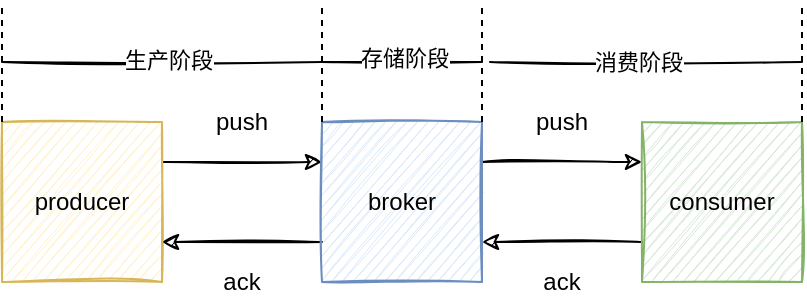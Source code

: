 <mxfile version="13.7.8" type="github">
  <diagram id="pNXdAo7Pc4O-7wH9SA8P" name="Page-1">
    <mxGraphModel dx="946" dy="538" grid="0" gridSize="10" guides="0" tooltips="1" connect="1" arrows="1" fold="1" page="1" pageScale="1" pageWidth="827" pageHeight="1169" math="0" shadow="0">
      <root>
        <mxCell id="0" />
        <mxCell id="1" parent="0" />
        <mxCell id="xaU1Ku10Dcmr4jGVHRPu-4" style="edgeStyle=orthogonalEdgeStyle;rounded=0;orthogonalLoop=1;jettySize=auto;html=1;exitX=1;exitY=0.25;exitDx=0;exitDy=0;entryX=0;entryY=0.25;entryDx=0;entryDy=0;sketch=1;" edge="1" parent="1" source="xaU1Ku10Dcmr4jGVHRPu-1" target="xaU1Ku10Dcmr4jGVHRPu-2">
          <mxGeometry relative="1" as="geometry" />
        </mxCell>
        <mxCell id="xaU1Ku10Dcmr4jGVHRPu-1" value="producer" style="whiteSpace=wrap;html=1;aspect=fixed;sketch=1;fillColor=#fff2cc;strokeColor=#d6b656;" vertex="1" parent="1">
          <mxGeometry x="130" y="220" width="80" height="80" as="geometry" />
        </mxCell>
        <mxCell id="xaU1Ku10Dcmr4jGVHRPu-5" style="edgeStyle=orthogonalEdgeStyle;rounded=0;orthogonalLoop=1;jettySize=auto;html=1;exitX=1;exitY=0.25;exitDx=0;exitDy=0;entryX=0;entryY=0.25;entryDx=0;entryDy=0;sketch=1;" edge="1" parent="1" source="xaU1Ku10Dcmr4jGVHRPu-2" target="xaU1Ku10Dcmr4jGVHRPu-3">
          <mxGeometry relative="1" as="geometry" />
        </mxCell>
        <mxCell id="xaU1Ku10Dcmr4jGVHRPu-25" style="edgeStyle=orthogonalEdgeStyle;rounded=0;sketch=1;orthogonalLoop=1;jettySize=auto;html=1;exitX=0;exitY=0.75;exitDx=0;exitDy=0;entryX=1;entryY=0.75;entryDx=0;entryDy=0;" edge="1" parent="1" source="xaU1Ku10Dcmr4jGVHRPu-2" target="xaU1Ku10Dcmr4jGVHRPu-1">
          <mxGeometry relative="1" as="geometry" />
        </mxCell>
        <mxCell id="xaU1Ku10Dcmr4jGVHRPu-2" value="broker" style="whiteSpace=wrap;html=1;aspect=fixed;sketch=1;fillColor=#dae8fc;strokeColor=#6c8ebf;" vertex="1" parent="1">
          <mxGeometry x="290" y="220" width="80" height="80" as="geometry" />
        </mxCell>
        <mxCell id="xaU1Ku10Dcmr4jGVHRPu-26" style="edgeStyle=orthogonalEdgeStyle;rounded=0;sketch=1;orthogonalLoop=1;jettySize=auto;html=1;exitX=0;exitY=0.75;exitDx=0;exitDy=0;entryX=1;entryY=0.75;entryDx=0;entryDy=0;" edge="1" parent="1" source="xaU1Ku10Dcmr4jGVHRPu-3" target="xaU1Ku10Dcmr4jGVHRPu-2">
          <mxGeometry relative="1" as="geometry" />
        </mxCell>
        <mxCell id="xaU1Ku10Dcmr4jGVHRPu-3" value="consumer" style="whiteSpace=wrap;html=1;aspect=fixed;sketch=1;fillColor=#d5e8d4;strokeColor=#82b366;" vertex="1" parent="1">
          <mxGeometry x="450" y="220" width="80" height="80" as="geometry" />
        </mxCell>
        <mxCell id="xaU1Ku10Dcmr4jGVHRPu-6" value="" style="endArrow=none;dashed=1;html=1;" edge="1" parent="1">
          <mxGeometry width="50" height="50" relative="1" as="geometry">
            <mxPoint x="290" y="220" as="sourcePoint" />
            <mxPoint x="290" y="160" as="targetPoint" />
          </mxGeometry>
        </mxCell>
        <mxCell id="xaU1Ku10Dcmr4jGVHRPu-7" value="" style="endArrow=none;dashed=1;html=1;" edge="1" parent="1">
          <mxGeometry width="50" height="50" relative="1" as="geometry">
            <mxPoint x="370" y="220" as="sourcePoint" />
            <mxPoint x="370" y="160" as="targetPoint" />
          </mxGeometry>
        </mxCell>
        <mxCell id="xaU1Ku10Dcmr4jGVHRPu-8" value="" style="endArrow=none;dashed=1;html=1;" edge="1" parent="1">
          <mxGeometry width="50" height="50" relative="1" as="geometry">
            <mxPoint x="130" y="220" as="sourcePoint" />
            <mxPoint x="130" y="160" as="targetPoint" />
          </mxGeometry>
        </mxCell>
        <mxCell id="xaU1Ku10Dcmr4jGVHRPu-9" value="" style="endArrow=none;dashed=1;html=1;" edge="1" parent="1">
          <mxGeometry width="50" height="50" relative="1" as="geometry">
            <mxPoint x="530" y="220" as="sourcePoint" />
            <mxPoint x="530" y="160" as="targetPoint" />
          </mxGeometry>
        </mxCell>
        <mxCell id="xaU1Ku10Dcmr4jGVHRPu-10" value="" style="endArrow=none;html=1;sketch=1;" edge="1" parent="1">
          <mxGeometry width="50" height="50" relative="1" as="geometry">
            <mxPoint x="130" y="190" as="sourcePoint" />
            <mxPoint x="290" y="190" as="targetPoint" />
          </mxGeometry>
        </mxCell>
        <mxCell id="xaU1Ku10Dcmr4jGVHRPu-21" value="生产阶段" style="edgeLabel;html=1;align=center;verticalAlign=middle;resizable=0;points=[];" vertex="1" connectable="0" parent="xaU1Ku10Dcmr4jGVHRPu-10">
          <mxGeometry x="0.037" y="1" relative="1" as="geometry">
            <mxPoint as="offset" />
          </mxGeometry>
        </mxCell>
        <mxCell id="xaU1Ku10Dcmr4jGVHRPu-15" value="" style="endArrow=none;html=1;sketch=1;" edge="1" parent="1">
          <mxGeometry width="50" height="50" relative="1" as="geometry">
            <mxPoint x="290" y="190" as="sourcePoint" />
            <mxPoint x="370" y="190" as="targetPoint" />
          </mxGeometry>
        </mxCell>
        <mxCell id="xaU1Ku10Dcmr4jGVHRPu-23" value="存储阶段" style="edgeLabel;html=1;align=center;verticalAlign=middle;resizable=0;points=[];" vertex="1" connectable="0" parent="xaU1Ku10Dcmr4jGVHRPu-15">
          <mxGeometry x="0.025" y="2" relative="1" as="geometry">
            <mxPoint as="offset" />
          </mxGeometry>
        </mxCell>
        <mxCell id="xaU1Ku10Dcmr4jGVHRPu-16" value="" style="endArrow=none;html=1;sketch=1;" edge="1" parent="1">
          <mxGeometry width="50" height="50" relative="1" as="geometry">
            <mxPoint x="374" y="190" as="sourcePoint" />
            <mxPoint x="530" y="190" as="targetPoint" />
          </mxGeometry>
        </mxCell>
        <mxCell id="xaU1Ku10Dcmr4jGVHRPu-24" value="消费阶段" style="edgeLabel;html=1;align=center;verticalAlign=middle;resizable=0;points=[];" vertex="1" connectable="0" parent="xaU1Ku10Dcmr4jGVHRPu-16">
          <mxGeometry x="-0.051" relative="1" as="geometry">
            <mxPoint as="offset" />
          </mxGeometry>
        </mxCell>
        <mxCell id="xaU1Ku10Dcmr4jGVHRPu-27" value="push" style="text;html=1;strokeColor=none;fillColor=none;align=center;verticalAlign=middle;whiteSpace=wrap;rounded=0;sketch=1;" vertex="1" parent="1">
          <mxGeometry x="230" y="210" width="40" height="20" as="geometry" />
        </mxCell>
        <mxCell id="xaU1Ku10Dcmr4jGVHRPu-28" value="push" style="text;html=1;strokeColor=none;fillColor=none;align=center;verticalAlign=middle;whiteSpace=wrap;rounded=0;sketch=1;" vertex="1" parent="1">
          <mxGeometry x="390" y="210" width="40" height="20" as="geometry" />
        </mxCell>
        <mxCell id="xaU1Ku10Dcmr4jGVHRPu-29" value="ack" style="text;html=1;strokeColor=none;fillColor=none;align=center;verticalAlign=middle;whiteSpace=wrap;rounded=0;sketch=1;" vertex="1" parent="1">
          <mxGeometry x="230" y="290" width="40" height="20" as="geometry" />
        </mxCell>
        <mxCell id="xaU1Ku10Dcmr4jGVHRPu-30" value="ack" style="text;html=1;strokeColor=none;fillColor=none;align=center;verticalAlign=middle;whiteSpace=wrap;rounded=0;sketch=1;" vertex="1" parent="1">
          <mxGeometry x="390" y="290" width="40" height="20" as="geometry" />
        </mxCell>
      </root>
    </mxGraphModel>
  </diagram>
</mxfile>
